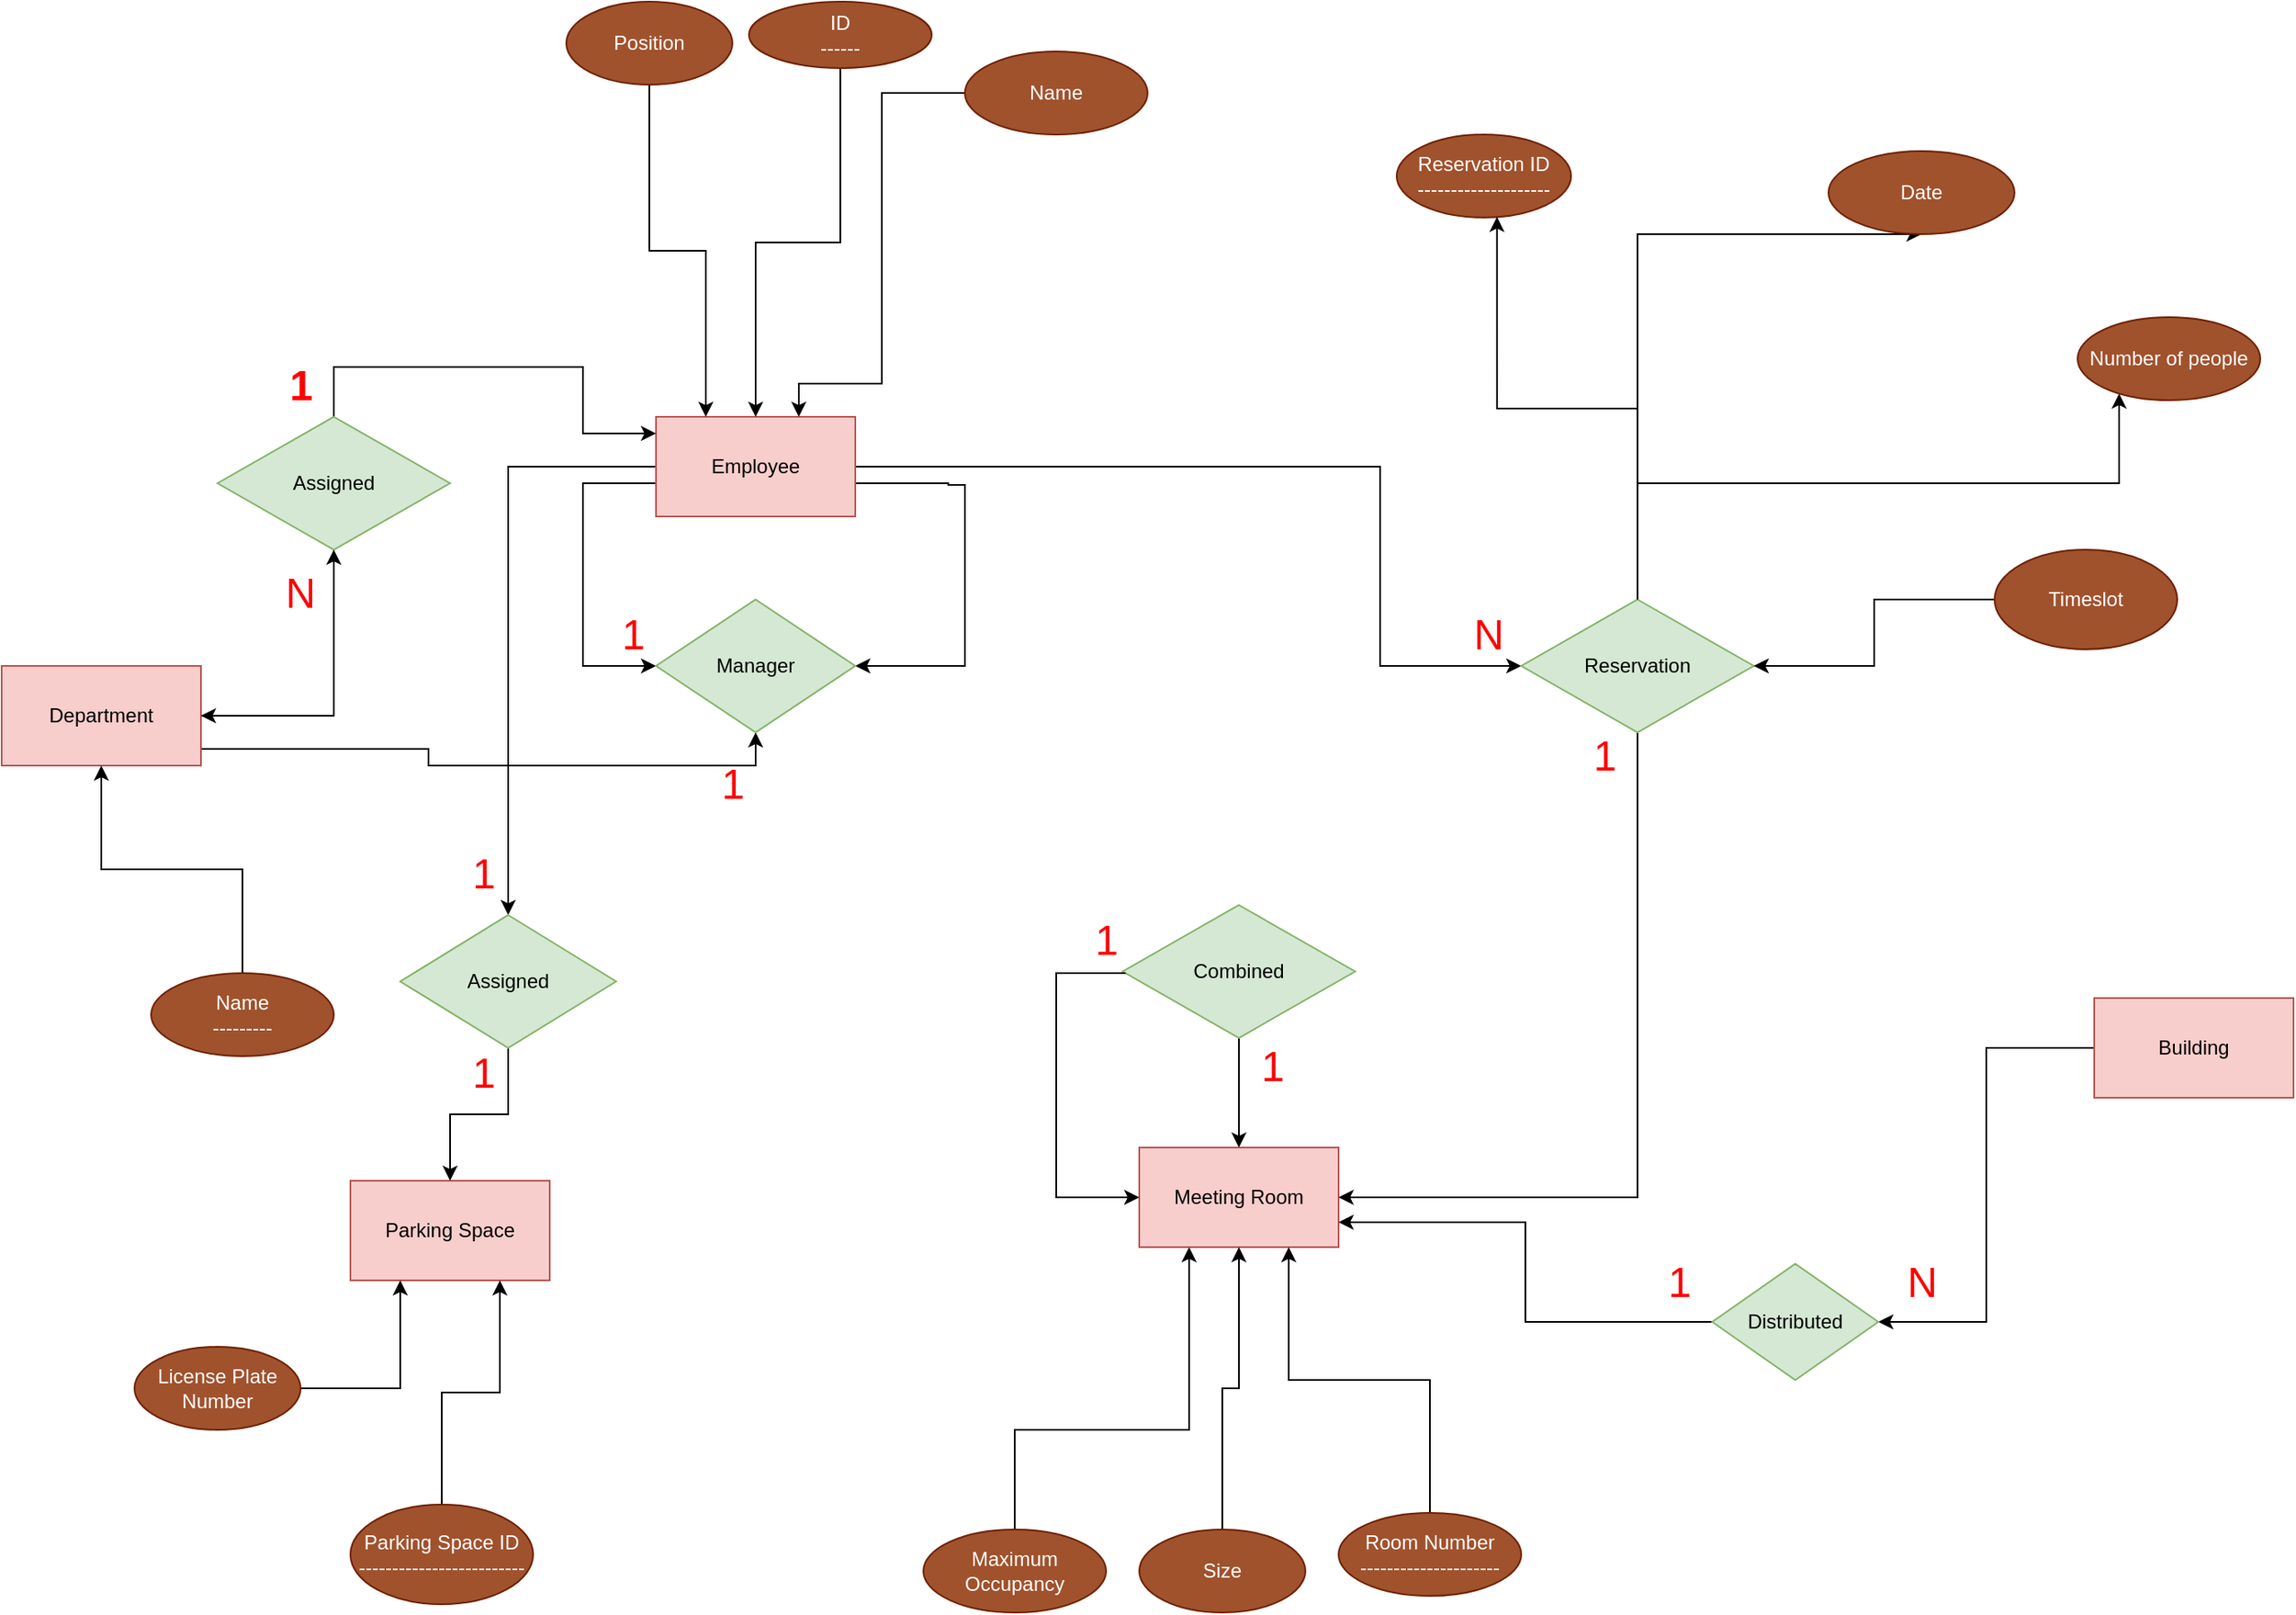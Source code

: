 <mxfile version="24.7.16">
  <diagram id="C5RBs43oDa-KdzZeNtuy" name="Page-1">
    <mxGraphModel dx="2390" dy="1313" grid="1" gridSize="10" guides="1" tooltips="1" connect="1" arrows="1" fold="1" page="1" pageScale="1" pageWidth="827" pageHeight="1169" math="0" shadow="0">
      <root>
        <mxCell id="WIyWlLk6GJQsqaUBKTNV-0" />
        <mxCell id="WIyWlLk6GJQsqaUBKTNV-1" parent="WIyWlLk6GJQsqaUBKTNV-0" />
        <mxCell id="DaekT4KArlIRizC1PIeq-63" style="edgeStyle=orthogonalEdgeStyle;rounded=0;orthogonalLoop=1;jettySize=auto;html=1;entryX=0;entryY=0.5;entryDx=0;entryDy=0;" edge="1" parent="WIyWlLk6GJQsqaUBKTNV-1" source="DaekT4KArlIRizC1PIeq-67" target="DaekT4KArlIRizC1PIeq-82">
          <mxGeometry relative="1" as="geometry">
            <Array as="points">
              <mxPoint x="380" y="300" />
              <mxPoint x="380" y="410" />
            </Array>
          </mxGeometry>
        </mxCell>
        <mxCell id="DaekT4KArlIRizC1PIeq-64" style="edgeStyle=orthogonalEdgeStyle;rounded=0;orthogonalLoop=1;jettySize=auto;html=1;entryX=1;entryY=0.5;entryDx=0;entryDy=0;" edge="1" parent="WIyWlLk6GJQsqaUBKTNV-1" source="DaekT4KArlIRizC1PIeq-67" target="DaekT4KArlIRizC1PIeq-82">
          <mxGeometry relative="1" as="geometry">
            <mxPoint x="610" y="430" as="targetPoint" />
            <Array as="points">
              <mxPoint x="600" y="300" />
              <mxPoint x="600" y="301" />
              <mxPoint x="610" y="301" />
              <mxPoint x="610" y="410" />
            </Array>
          </mxGeometry>
        </mxCell>
        <mxCell id="DaekT4KArlIRizC1PIeq-65" style="edgeStyle=orthogonalEdgeStyle;rounded=0;orthogonalLoop=1;jettySize=auto;html=1;entryX=0;entryY=0.5;entryDx=0;entryDy=0;" edge="1" parent="WIyWlLk6GJQsqaUBKTNV-1" source="DaekT4KArlIRizC1PIeq-67" target="DaekT4KArlIRizC1PIeq-98">
          <mxGeometry relative="1" as="geometry">
            <Array as="points">
              <mxPoint x="860" y="290" />
              <mxPoint x="860" y="410" />
            </Array>
          </mxGeometry>
        </mxCell>
        <mxCell id="DaekT4KArlIRizC1PIeq-66" style="edgeStyle=orthogonalEdgeStyle;rounded=0;orthogonalLoop=1;jettySize=auto;html=1;entryX=0.5;entryY=0;entryDx=0;entryDy=0;" edge="1" parent="WIyWlLk6GJQsqaUBKTNV-1" source="DaekT4KArlIRizC1PIeq-67" target="DaekT4KArlIRizC1PIeq-113">
          <mxGeometry relative="1" as="geometry" />
        </mxCell>
        <mxCell id="DaekT4KArlIRizC1PIeq-67" value="Employee" style="rounded=0;whiteSpace=wrap;html=1;fillColor=#f8cecc;strokeColor=#b85450;" vertex="1" parent="WIyWlLk6GJQsqaUBKTNV-1">
          <mxGeometry x="424" y="260" width="120" height="60" as="geometry" />
        </mxCell>
        <mxCell id="DaekT4KArlIRizC1PIeq-68" value="" style="edgeStyle=orthogonalEdgeStyle;rounded=0;orthogonalLoop=1;jettySize=auto;html=1;" edge="1" parent="WIyWlLk6GJQsqaUBKTNV-1" source="DaekT4KArlIRizC1PIeq-69" target="DaekT4KArlIRizC1PIeq-67">
          <mxGeometry relative="1" as="geometry" />
        </mxCell>
        <mxCell id="DaekT4KArlIRizC1PIeq-69" value="ID&lt;div&gt;------&lt;/div&gt;" style="ellipse;whiteSpace=wrap;html=1;fillColor=#a0522d;fontColor=#ffffff;strokeColor=#6D1F00;" vertex="1" parent="WIyWlLk6GJQsqaUBKTNV-1">
          <mxGeometry x="480" y="10" width="110" height="40" as="geometry" />
        </mxCell>
        <mxCell id="DaekT4KArlIRizC1PIeq-70" style="edgeStyle=orthogonalEdgeStyle;rounded=0;orthogonalLoop=1;jettySize=auto;html=1;" edge="1" parent="WIyWlLk6GJQsqaUBKTNV-1" source="DaekT4KArlIRizC1PIeq-71" target="DaekT4KArlIRizC1PIeq-67">
          <mxGeometry relative="1" as="geometry">
            <Array as="points">
              <mxPoint x="560" y="65" />
              <mxPoint x="560" y="240" />
              <mxPoint x="510" y="240" />
            </Array>
          </mxGeometry>
        </mxCell>
        <mxCell id="DaekT4KArlIRizC1PIeq-71" value="Name" style="ellipse;whiteSpace=wrap;html=1;fillColor=#a0522d;fontColor=#ffffff;strokeColor=#6D1F00;" vertex="1" parent="WIyWlLk6GJQsqaUBKTNV-1">
          <mxGeometry x="610" y="40" width="110" height="50" as="geometry" />
        </mxCell>
        <mxCell id="DaekT4KArlIRizC1PIeq-72" value="" style="edgeStyle=orthogonalEdgeStyle;rounded=0;orthogonalLoop=1;jettySize=auto;html=1;entryX=0.25;entryY=0;entryDx=0;entryDy=0;" edge="1" parent="WIyWlLk6GJQsqaUBKTNV-1" source="DaekT4KArlIRizC1PIeq-73" target="DaekT4KArlIRizC1PIeq-67">
          <mxGeometry relative="1" as="geometry" />
        </mxCell>
        <mxCell id="DaekT4KArlIRizC1PIeq-73" value="Position" style="ellipse;whiteSpace=wrap;html=1;fillColor=#a0522d;fontColor=#ffffff;strokeColor=#6D1F00;" vertex="1" parent="WIyWlLk6GJQsqaUBKTNV-1">
          <mxGeometry x="370" y="10" width="100" height="50" as="geometry" />
        </mxCell>
        <mxCell id="DaekT4KArlIRizC1PIeq-74" style="edgeStyle=orthogonalEdgeStyle;rounded=0;orthogonalLoop=1;jettySize=auto;html=1;entryX=0.5;entryY=1;entryDx=0;entryDy=0;" edge="1" parent="WIyWlLk6GJQsqaUBKTNV-1" source="DaekT4KArlIRizC1PIeq-76" target="DaekT4KArlIRizC1PIeq-81">
          <mxGeometry relative="1" as="geometry" />
        </mxCell>
        <mxCell id="DaekT4KArlIRizC1PIeq-75" style="edgeStyle=orthogonalEdgeStyle;rounded=0;orthogonalLoop=1;jettySize=auto;html=1;entryX=0.5;entryY=1;entryDx=0;entryDy=0;" edge="1" parent="WIyWlLk6GJQsqaUBKTNV-1" source="DaekT4KArlIRizC1PIeq-76" target="DaekT4KArlIRizC1PIeq-82">
          <mxGeometry relative="1" as="geometry">
            <Array as="points">
              <mxPoint x="287" y="460" />
              <mxPoint x="287" y="470" />
              <mxPoint x="484" y="470" />
            </Array>
          </mxGeometry>
        </mxCell>
        <mxCell id="DaekT4KArlIRizC1PIeq-76" value="Department" style="rounded=0;whiteSpace=wrap;html=1;fillColor=#f8cecc;strokeColor=#b85450;" vertex="1" parent="WIyWlLk6GJQsqaUBKTNV-1">
          <mxGeometry x="30" y="410" width="120" height="60" as="geometry" />
        </mxCell>
        <mxCell id="DaekT4KArlIRizC1PIeq-77" value="" style="edgeStyle=orthogonalEdgeStyle;rounded=0;orthogonalLoop=1;jettySize=auto;html=1;" edge="1" parent="WIyWlLk6GJQsqaUBKTNV-1" source="DaekT4KArlIRizC1PIeq-78" target="DaekT4KArlIRizC1PIeq-76">
          <mxGeometry relative="1" as="geometry" />
        </mxCell>
        <mxCell id="DaekT4KArlIRizC1PIeq-78" value="Name&lt;div&gt;---------&lt;/div&gt;" style="ellipse;whiteSpace=wrap;html=1;fillColor=#a0522d;fontColor=#ffffff;strokeColor=#6D1F00;" vertex="1" parent="WIyWlLk6GJQsqaUBKTNV-1">
          <mxGeometry x="120" y="595" width="110" height="50" as="geometry" />
        </mxCell>
        <mxCell id="DaekT4KArlIRizC1PIeq-79" style="edgeStyle=orthogonalEdgeStyle;rounded=0;orthogonalLoop=1;jettySize=auto;html=1;" edge="1" parent="WIyWlLk6GJQsqaUBKTNV-1" source="DaekT4KArlIRizC1PIeq-81" target="DaekT4KArlIRizC1PIeq-76">
          <mxGeometry relative="1" as="geometry">
            <Array as="points">
              <mxPoint x="230" y="440" />
            </Array>
          </mxGeometry>
        </mxCell>
        <mxCell id="DaekT4KArlIRizC1PIeq-80" style="edgeStyle=orthogonalEdgeStyle;rounded=0;orthogonalLoop=1;jettySize=auto;html=1;" edge="1" parent="WIyWlLk6GJQsqaUBKTNV-1" source="DaekT4KArlIRizC1PIeq-81" target="DaekT4KArlIRizC1PIeq-67">
          <mxGeometry relative="1" as="geometry">
            <Array as="points">
              <mxPoint x="230" y="230" />
              <mxPoint x="380" y="230" />
              <mxPoint x="380" y="270" />
            </Array>
          </mxGeometry>
        </mxCell>
        <mxCell id="DaekT4KArlIRizC1PIeq-81" value="Assigned" style="rhombus;whiteSpace=wrap;html=1;fillColor=#d5e8d4;strokeColor=#82b366;" vertex="1" parent="WIyWlLk6GJQsqaUBKTNV-1">
          <mxGeometry x="160" y="260" width="140" height="80" as="geometry" />
        </mxCell>
        <mxCell id="DaekT4KArlIRizC1PIeq-82" value="Manager" style="rhombus;whiteSpace=wrap;html=1;fillColor=#d5e8d4;strokeColor=#82b366;" vertex="1" parent="WIyWlLk6GJQsqaUBKTNV-1">
          <mxGeometry x="424" y="370" width="120" height="80" as="geometry" />
        </mxCell>
        <mxCell id="DaekT4KArlIRizC1PIeq-83" value="Meeting Room" style="rounded=0;whiteSpace=wrap;html=1;fillColor=#f8cecc;strokeColor=#b85450;" vertex="1" parent="WIyWlLk6GJQsqaUBKTNV-1">
          <mxGeometry x="715" y="700" width="120" height="60" as="geometry" />
        </mxCell>
        <mxCell id="DaekT4KArlIRizC1PIeq-84" style="edgeStyle=orthogonalEdgeStyle;rounded=0;orthogonalLoop=1;jettySize=auto;html=1;entryX=0.75;entryY=1;entryDx=0;entryDy=0;exitX=0.5;exitY=0;exitDx=0;exitDy=0;" edge="1" parent="WIyWlLk6GJQsqaUBKTNV-1" source="DaekT4KArlIRizC1PIeq-85" target="DaekT4KArlIRizC1PIeq-83">
          <mxGeometry relative="1" as="geometry" />
        </mxCell>
        <mxCell id="DaekT4KArlIRizC1PIeq-85" value="Room Number&lt;div&gt;---------------------&lt;/div&gt;" style="ellipse;whiteSpace=wrap;html=1;fillColor=#a0522d;fontColor=#ffffff;strokeColor=#6D1F00;" vertex="1" parent="WIyWlLk6GJQsqaUBKTNV-1">
          <mxGeometry x="835" y="920" width="110" height="50" as="geometry" />
        </mxCell>
        <mxCell id="DaekT4KArlIRizC1PIeq-86" style="edgeStyle=orthogonalEdgeStyle;rounded=0;orthogonalLoop=1;jettySize=auto;html=1;" edge="1" parent="WIyWlLk6GJQsqaUBKTNV-1" source="DaekT4KArlIRizC1PIeq-87" target="DaekT4KArlIRizC1PIeq-83">
          <mxGeometry relative="1" as="geometry" />
        </mxCell>
        <mxCell id="DaekT4KArlIRizC1PIeq-87" value="Size" style="ellipse;whiteSpace=wrap;html=1;fillColor=#a0522d;fontColor=#ffffff;strokeColor=#6D1F00;" vertex="1" parent="WIyWlLk6GJQsqaUBKTNV-1">
          <mxGeometry x="715" y="930" width="100" height="50" as="geometry" />
        </mxCell>
        <mxCell id="DaekT4KArlIRizC1PIeq-88" style="edgeStyle=orthogonalEdgeStyle;rounded=0;orthogonalLoop=1;jettySize=auto;html=1;entryX=0.25;entryY=1;entryDx=0;entryDy=0;" edge="1" parent="WIyWlLk6GJQsqaUBKTNV-1" source="DaekT4KArlIRizC1PIeq-89" target="DaekT4KArlIRizC1PIeq-83">
          <mxGeometry relative="1" as="geometry">
            <mxPoint x="570" y="820" as="targetPoint" />
            <Array as="points">
              <mxPoint x="640" y="870" />
              <mxPoint x="745" y="870" />
            </Array>
          </mxGeometry>
        </mxCell>
        <mxCell id="DaekT4KArlIRizC1PIeq-89" value="Maximum Occupancy" style="ellipse;whiteSpace=wrap;html=1;fillColor=#a0522d;fontColor=#ffffff;strokeColor=#6D1F00;" vertex="1" parent="WIyWlLk6GJQsqaUBKTNV-1">
          <mxGeometry x="585" y="930" width="110" height="50" as="geometry" />
        </mxCell>
        <mxCell id="DaekT4KArlIRizC1PIeq-90" style="edgeStyle=orthogonalEdgeStyle;rounded=0;orthogonalLoop=1;jettySize=auto;html=1;entryX=0.5;entryY=0;entryDx=0;entryDy=0;" edge="1" parent="WIyWlLk6GJQsqaUBKTNV-1" source="DaekT4KArlIRizC1PIeq-91" target="DaekT4KArlIRizC1PIeq-83">
          <mxGeometry relative="1" as="geometry" />
        </mxCell>
        <mxCell id="DaekT4KArlIRizC1PIeq-91" value="Combined" style="rhombus;whiteSpace=wrap;html=1;fillColor=#d5e8d4;strokeColor=#82b366;" vertex="1" parent="WIyWlLk6GJQsqaUBKTNV-1">
          <mxGeometry x="705" y="554" width="140" height="80" as="geometry" />
        </mxCell>
        <mxCell id="DaekT4KArlIRizC1PIeq-92" style="edgeStyle=orthogonalEdgeStyle;rounded=0;orthogonalLoop=1;jettySize=auto;html=1;" edge="1" parent="WIyWlLk6GJQsqaUBKTNV-1" source="DaekT4KArlIRizC1PIeq-91" target="DaekT4KArlIRizC1PIeq-83">
          <mxGeometry relative="1" as="geometry">
            <Array as="points">
              <mxPoint x="665" y="595" />
              <mxPoint x="665" y="730" />
            </Array>
          </mxGeometry>
        </mxCell>
        <mxCell id="DaekT4KArlIRizC1PIeq-93" style="edgeStyle=orthogonalEdgeStyle;rounded=0;orthogonalLoop=1;jettySize=auto;html=1;entryX=1;entryY=0.5;entryDx=0;entryDy=0;" edge="1" parent="WIyWlLk6GJQsqaUBKTNV-1" source="DaekT4KArlIRizC1PIeq-94" target="DaekT4KArlIRizC1PIeq-104">
          <mxGeometry relative="1" as="geometry" />
        </mxCell>
        <mxCell id="DaekT4KArlIRizC1PIeq-94" value="Building" style="rounded=0;whiteSpace=wrap;html=1;fillColor=#f8cecc;strokeColor=#b85450;" vertex="1" parent="WIyWlLk6GJQsqaUBKTNV-1">
          <mxGeometry x="1290" y="610" width="120" height="60" as="geometry" />
        </mxCell>
        <mxCell id="DaekT4KArlIRizC1PIeq-95" style="edgeStyle=orthogonalEdgeStyle;rounded=0;orthogonalLoop=1;jettySize=auto;html=1;entryX=1;entryY=0.5;entryDx=0;entryDy=0;exitX=0.5;exitY=1;exitDx=0;exitDy=0;" edge="1" parent="WIyWlLk6GJQsqaUBKTNV-1" source="DaekT4KArlIRizC1PIeq-98" target="DaekT4KArlIRizC1PIeq-83">
          <mxGeometry relative="1" as="geometry" />
        </mxCell>
        <mxCell id="DaekT4KArlIRizC1PIeq-96" style="edgeStyle=orthogonalEdgeStyle;rounded=0;orthogonalLoop=1;jettySize=auto;html=1;entryX=0.5;entryY=1;entryDx=0;entryDy=0;" edge="1" parent="WIyWlLk6GJQsqaUBKTNV-1" source="DaekT4KArlIRizC1PIeq-98" target="DaekT4KArlIRizC1PIeq-100">
          <mxGeometry relative="1" as="geometry">
            <Array as="points">
              <mxPoint x="1015" y="150" />
            </Array>
          </mxGeometry>
        </mxCell>
        <mxCell id="DaekT4KArlIRizC1PIeq-97" style="edgeStyle=orthogonalEdgeStyle;rounded=0;orthogonalLoop=1;jettySize=auto;html=1;" edge="1" parent="WIyWlLk6GJQsqaUBKTNV-1" source="DaekT4KArlIRizC1PIeq-98" target="DaekT4KArlIRizC1PIeq-101">
          <mxGeometry relative="1" as="geometry">
            <Array as="points">
              <mxPoint x="1015" y="300" />
              <mxPoint x="1305" y="300" />
            </Array>
          </mxGeometry>
        </mxCell>
        <mxCell id="DaekT4KArlIRizC1PIeq-98" value="Reservation" style="rhombus;whiteSpace=wrap;html=1;fillColor=#d5e8d4;strokeColor=#82b366;" vertex="1" parent="WIyWlLk6GJQsqaUBKTNV-1">
          <mxGeometry x="945" y="370" width="140" height="80" as="geometry" />
        </mxCell>
        <mxCell id="DaekT4KArlIRizC1PIeq-99" value="Reservation ID&lt;div&gt;--------------------&lt;/div&gt;" style="ellipse;whiteSpace=wrap;html=1;fillColor=#a0522d;fontColor=#ffffff;strokeColor=#6D1F00;" vertex="1" parent="WIyWlLk6GJQsqaUBKTNV-1">
          <mxGeometry x="870" y="90" width="105" height="50" as="geometry" />
        </mxCell>
        <mxCell id="DaekT4KArlIRizC1PIeq-100" value="Date" style="ellipse;whiteSpace=wrap;html=1;fillColor=#a0522d;fontColor=#ffffff;strokeColor=#6D1F00;" vertex="1" parent="WIyWlLk6GJQsqaUBKTNV-1">
          <mxGeometry x="1130" y="100" width="112" height="50" as="geometry" />
        </mxCell>
        <mxCell id="DaekT4KArlIRizC1PIeq-101" value="Number of people" style="ellipse;whiteSpace=wrap;html=1;fillColor=#a0522d;fontColor=#ffffff;strokeColor=#6D1F00;" vertex="1" parent="WIyWlLk6GJQsqaUBKTNV-1">
          <mxGeometry x="1280" y="200" width="110" height="50" as="geometry" />
        </mxCell>
        <mxCell id="DaekT4KArlIRizC1PIeq-102" style="edgeStyle=orthogonalEdgeStyle;rounded=0;orthogonalLoop=1;jettySize=auto;html=1;entryX=0.575;entryY=0.992;entryDx=0;entryDy=0;entryPerimeter=0;" edge="1" parent="WIyWlLk6GJQsqaUBKTNV-1" source="DaekT4KArlIRizC1PIeq-98" target="DaekT4KArlIRizC1PIeq-99">
          <mxGeometry relative="1" as="geometry" />
        </mxCell>
        <mxCell id="DaekT4KArlIRizC1PIeq-103" style="edgeStyle=orthogonalEdgeStyle;rounded=0;orthogonalLoop=1;jettySize=auto;html=1;entryX=1;entryY=0.75;entryDx=0;entryDy=0;" edge="1" parent="WIyWlLk6GJQsqaUBKTNV-1" source="DaekT4KArlIRizC1PIeq-104" target="DaekT4KArlIRizC1PIeq-83">
          <mxGeometry relative="1" as="geometry" />
        </mxCell>
        <mxCell id="DaekT4KArlIRizC1PIeq-104" value="Distributed" style="rhombus;whiteSpace=wrap;html=1;fillColor=#d5e8d4;strokeColor=#82b366;" vertex="1" parent="WIyWlLk6GJQsqaUBKTNV-1">
          <mxGeometry x="1060" y="770" width="100" height="70" as="geometry" />
        </mxCell>
        <mxCell id="DaekT4KArlIRizC1PIeq-105" value="Parking Space" style="rounded=0;whiteSpace=wrap;html=1;fillColor=#f8cecc;strokeColor=#b85450;" vertex="1" parent="WIyWlLk6GJQsqaUBKTNV-1">
          <mxGeometry x="240" y="720" width="120" height="60" as="geometry" />
        </mxCell>
        <mxCell id="DaekT4KArlIRizC1PIeq-106" style="edgeStyle=orthogonalEdgeStyle;rounded=0;orthogonalLoop=1;jettySize=auto;html=1;entryX=0.75;entryY=1;entryDx=0;entryDy=0;" edge="1" parent="WIyWlLk6GJQsqaUBKTNV-1" source="DaekT4KArlIRizC1PIeq-107" target="DaekT4KArlIRizC1PIeq-105">
          <mxGeometry relative="1" as="geometry" />
        </mxCell>
        <mxCell id="DaekT4KArlIRizC1PIeq-107" value="Parking Space ID&lt;div&gt;-------------------------&lt;/div&gt;" style="ellipse;whiteSpace=wrap;html=1;fillColor=#a0522d;fontColor=#ffffff;strokeColor=#6D1F00;" vertex="1" parent="WIyWlLk6GJQsqaUBKTNV-1">
          <mxGeometry x="240" y="915" width="110" height="60" as="geometry" />
        </mxCell>
        <mxCell id="DaekT4KArlIRizC1PIeq-108" style="edgeStyle=orthogonalEdgeStyle;rounded=0;orthogonalLoop=1;jettySize=auto;html=1;entryX=0.25;entryY=1;entryDx=0;entryDy=0;" edge="1" parent="WIyWlLk6GJQsqaUBKTNV-1" source="DaekT4KArlIRizC1PIeq-109" target="DaekT4KArlIRizC1PIeq-105">
          <mxGeometry relative="1" as="geometry" />
        </mxCell>
        <mxCell id="DaekT4KArlIRizC1PIeq-109" value="License Plate Number" style="ellipse;whiteSpace=wrap;html=1;fillColor=#a0522d;fontColor=#ffffff;strokeColor=#6D1F00;" vertex="1" parent="WIyWlLk6GJQsqaUBKTNV-1">
          <mxGeometry x="110" y="820" width="100" height="50" as="geometry" />
        </mxCell>
        <mxCell id="DaekT4KArlIRizC1PIeq-110" style="edgeStyle=orthogonalEdgeStyle;rounded=0;orthogonalLoop=1;jettySize=auto;html=1;entryX=1;entryY=0.5;entryDx=0;entryDy=0;" edge="1" parent="WIyWlLk6GJQsqaUBKTNV-1" source="DaekT4KArlIRizC1PIeq-111" target="DaekT4KArlIRizC1PIeq-98">
          <mxGeometry relative="1" as="geometry" />
        </mxCell>
        <mxCell id="DaekT4KArlIRizC1PIeq-111" value="Timeslot" style="ellipse;whiteSpace=wrap;html=1;fillColor=#a0522d;fontColor=#ffffff;strokeColor=#6D1F00;" vertex="1" parent="WIyWlLk6GJQsqaUBKTNV-1">
          <mxGeometry x="1230" y="340" width="110" height="60" as="geometry" />
        </mxCell>
        <mxCell id="DaekT4KArlIRizC1PIeq-112" style="edgeStyle=orthogonalEdgeStyle;rounded=0;orthogonalLoop=1;jettySize=auto;html=1;entryX=0.5;entryY=0;entryDx=0;entryDy=0;" edge="1" parent="WIyWlLk6GJQsqaUBKTNV-1" source="DaekT4KArlIRizC1PIeq-113" target="DaekT4KArlIRizC1PIeq-105">
          <mxGeometry relative="1" as="geometry" />
        </mxCell>
        <mxCell id="DaekT4KArlIRizC1PIeq-113" value="Assigned" style="rhombus;whiteSpace=wrap;html=1;fillColor=#d5e8d4;strokeColor=#82b366;" vertex="1" parent="WIyWlLk6GJQsqaUBKTNV-1">
          <mxGeometry x="270" y="560" width="130" height="80" as="geometry" />
        </mxCell>
        <mxCell id="DaekT4KArlIRizC1PIeq-114" value="&lt;b style=&quot;font-size: 25px;&quot;&gt;&lt;font color=&quot;#ff0000&quot; style=&quot;font-size: 25px;&quot;&gt;1&lt;/font&gt;&lt;/b&gt;" style="text;html=1;align=center;verticalAlign=middle;resizable=0;points=[];autosize=1;strokeColor=none;fillColor=none;fontSize=25;" vertex="1" parent="WIyWlLk6GJQsqaUBKTNV-1">
          <mxGeometry x="190" y="220" width="40" height="40" as="geometry" />
        </mxCell>
        <mxCell id="DaekT4KArlIRizC1PIeq-115" value="&lt;font color=&quot;#ff0008&quot; style=&quot;font-size: 25px;&quot;&gt;N&lt;/font&gt;" style="text;html=1;align=center;verticalAlign=middle;whiteSpace=wrap;rounded=0;" vertex="1" parent="WIyWlLk6GJQsqaUBKTNV-1">
          <mxGeometry x="180" y="350" width="60" height="30" as="geometry" />
        </mxCell>
        <mxCell id="DaekT4KArlIRizC1PIeq-116" value="&lt;font color=&quot;#ff0000&quot; style=&quot;font-size: 25px;&quot;&gt;1&lt;/font&gt;" style="text;html=1;align=center;verticalAlign=middle;resizable=0;points=[];autosize=1;strokeColor=none;fillColor=none;" vertex="1" parent="WIyWlLk6GJQsqaUBKTNV-1">
          <mxGeometry x="300" y="514" width="40" height="40" as="geometry" />
        </mxCell>
        <mxCell id="DaekT4KArlIRizC1PIeq-117" value="&lt;font color=&quot;#ff0000&quot; style=&quot;font-size: 25px;&quot;&gt;N&lt;/font&gt;" style="text;html=1;align=center;verticalAlign=middle;resizable=0;points=[];autosize=1;strokeColor=none;fillColor=none;" vertex="1" parent="WIyWlLk6GJQsqaUBKTNV-1">
          <mxGeometry x="1166" y="760" width="40" height="40" as="geometry" />
        </mxCell>
        <mxCell id="DaekT4KArlIRizC1PIeq-118" value="&lt;font color=&quot;#ff0000&quot; style=&quot;font-size: 25px;&quot;&gt;1&lt;/font&gt;" style="text;html=1;align=center;verticalAlign=middle;resizable=0;points=[];autosize=1;strokeColor=none;fillColor=none;" vertex="1" parent="WIyWlLk6GJQsqaUBKTNV-1">
          <mxGeometry x="1020" y="760" width="40" height="40" as="geometry" />
        </mxCell>
        <mxCell id="DaekT4KArlIRizC1PIeq-119" value="&lt;font color=&quot;#ff0000&quot; style=&quot;font-size: 25px;&quot;&gt;1&lt;/font&gt;" style="text;html=1;align=center;verticalAlign=middle;resizable=0;points=[];autosize=1;strokeColor=none;fillColor=none;" vertex="1" parent="WIyWlLk6GJQsqaUBKTNV-1">
          <mxGeometry x="300" y="634" width="40" height="40" as="geometry" />
        </mxCell>
        <mxCell id="DaekT4KArlIRizC1PIeq-120" value="&lt;font color=&quot;#ff0000&quot; style=&quot;font-size: 25px;&quot;&gt;1&lt;/font&gt;" style="text;html=1;align=center;verticalAlign=middle;resizable=0;points=[];autosize=1;strokeColor=none;fillColor=none;" vertex="1" parent="WIyWlLk6GJQsqaUBKTNV-1">
          <mxGeometry x="975" y="443" width="40" height="40" as="geometry" />
        </mxCell>
        <mxCell id="DaekT4KArlIRizC1PIeq-121" value="&lt;font color=&quot;#ff0000&quot; style=&quot;font-size: 25px;&quot;&gt;N&lt;/font&gt;" style="text;html=1;align=center;verticalAlign=middle;resizable=0;points=[];autosize=1;strokeColor=none;fillColor=none;" vertex="1" parent="WIyWlLk6GJQsqaUBKTNV-1">
          <mxGeometry x="905" y="370" width="40" height="40" as="geometry" />
        </mxCell>
        <mxCell id="DaekT4KArlIRizC1PIeq-122" value="&lt;font color=&quot;#ff0000&quot; style=&quot;font-size: 25px;&quot;&gt;1&lt;/font&gt;" style="text;html=1;align=center;verticalAlign=middle;resizable=0;points=[];autosize=1;strokeColor=none;fillColor=none;" vertex="1" parent="WIyWlLk6GJQsqaUBKTNV-1">
          <mxGeometry x="675" y="554" width="40" height="40" as="geometry" />
        </mxCell>
        <mxCell id="DaekT4KArlIRizC1PIeq-123" value="&lt;font color=&quot;#ff0000&quot; style=&quot;font-size: 25px;&quot;&gt;1&lt;/font&gt;" style="text;html=1;align=center;verticalAlign=middle;resizable=0;points=[];autosize=1;strokeColor=none;fillColor=none;" vertex="1" parent="WIyWlLk6GJQsqaUBKTNV-1">
          <mxGeometry x="775" y="630" width="40" height="40" as="geometry" />
        </mxCell>
        <mxCell id="DaekT4KArlIRizC1PIeq-124" value="&lt;font color=&quot;#ff0000&quot; style=&quot;font-size: 25px;&quot;&gt;1&lt;/font&gt;" style="text;html=1;align=center;verticalAlign=middle;resizable=0;points=[];autosize=1;strokeColor=none;fillColor=none;" vertex="1" parent="WIyWlLk6GJQsqaUBKTNV-1">
          <mxGeometry x="450" y="460" width="40" height="40" as="geometry" />
        </mxCell>
        <mxCell id="DaekT4KArlIRizC1PIeq-125" value="&lt;font color=&quot;#ff0000&quot; style=&quot;font-size: 25px;&quot;&gt;1&lt;/font&gt;" style="text;html=1;align=center;verticalAlign=middle;resizable=0;points=[];autosize=1;strokeColor=none;fillColor=none;" vertex="1" parent="WIyWlLk6GJQsqaUBKTNV-1">
          <mxGeometry x="390" y="370" width="40" height="40" as="geometry" />
        </mxCell>
      </root>
    </mxGraphModel>
  </diagram>
</mxfile>
